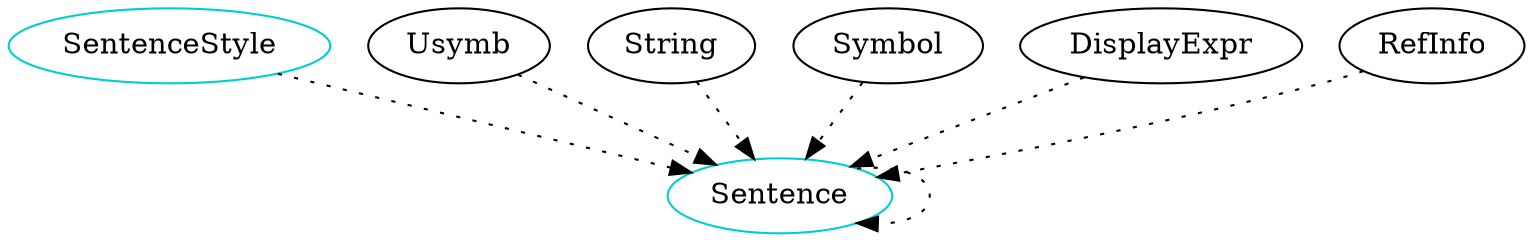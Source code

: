 digraph sentence {

    SentenceStyle -> Sentence [style="dotted"];
    Usymb -> Sentence [style="dotted"];
    String -> Sentence [style="dotted"];
    Symbol -> Sentence [style="dotted"];
    DisplayExpr -> Sentence [style="dotted"];
    RefInfo -> Sentence [style="dotted"];
    Sentence -> Sentence [style="dotted"];


    /* definitions for each type component */
	Sentence 	    [shape=oval, color=cyan3, label="Sentence"];
	SentenceStyle	    [shape=oval, color=cyan3, label="SentenceStyle"];
}

/* dot -Tpng sample.dot -o sample.png */
